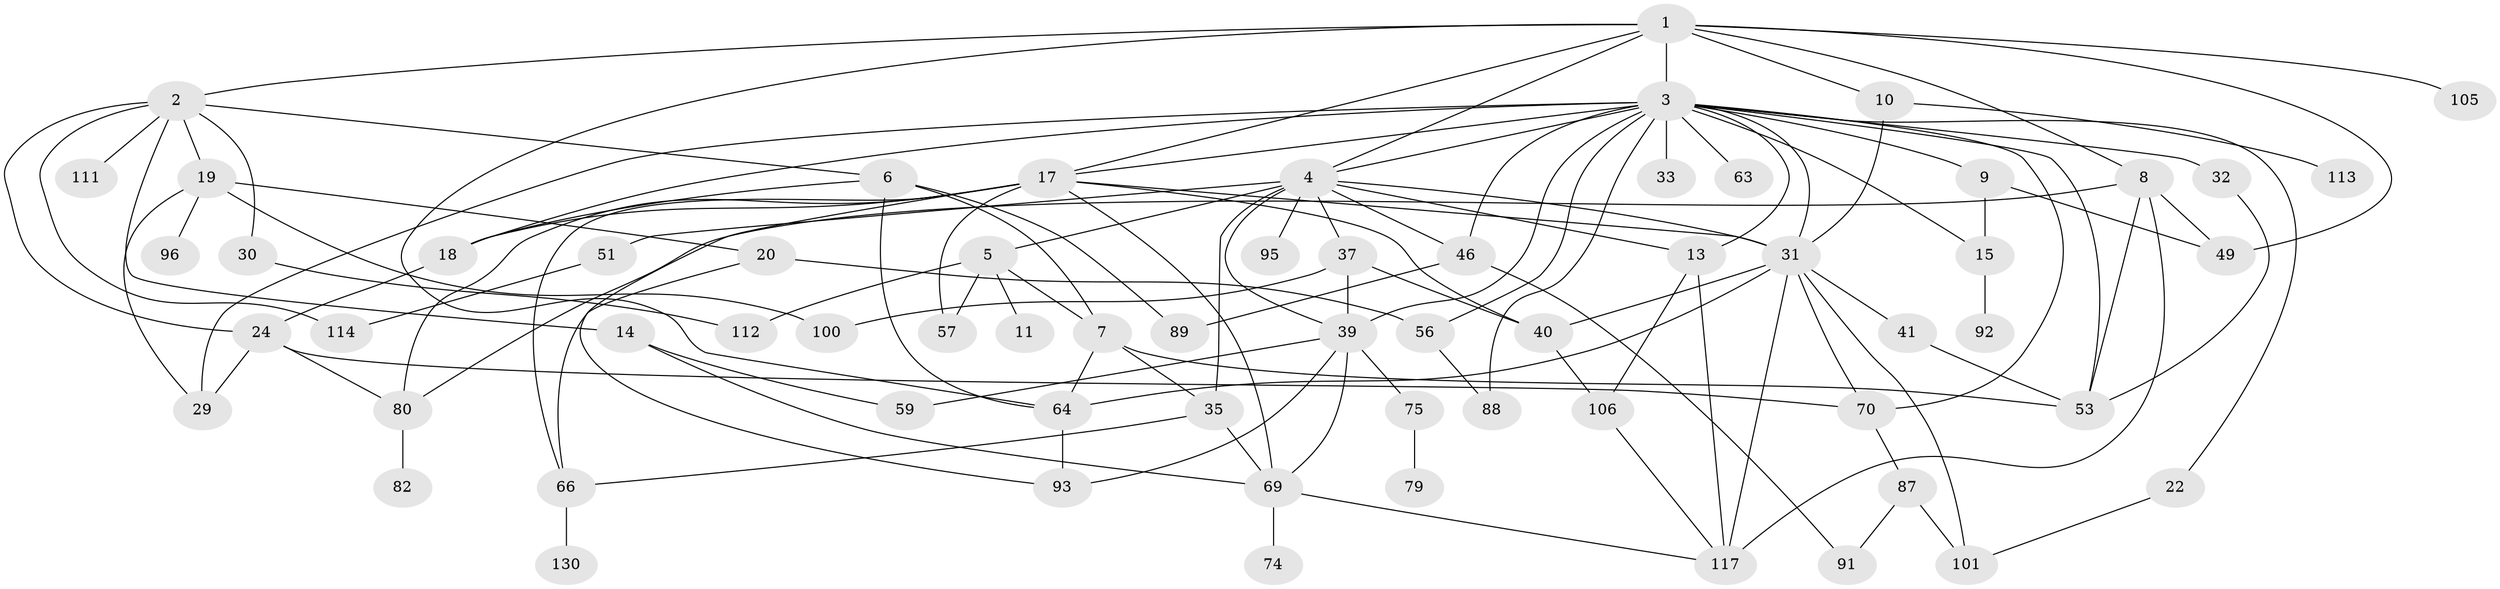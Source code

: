 // original degree distribution, {9: 0.007633587786259542, 8: 0.007633587786259542, 7: 0.022900763358778626, 6: 0.04580152671755725, 5: 0.06870229007633588, 4: 0.12213740458015267, 3: 0.2595419847328244, 1: 0.17557251908396945, 2: 0.2900763358778626}
// Generated by graph-tools (version 1.1) at 2025/17/03/04/25 18:17:03]
// undirected, 65 vertices, 119 edges
graph export_dot {
graph [start="1"]
  node [color=gray90,style=filled];
  1;
  2 [super="+76"];
  3 [super="+118+16"];
  4 [super="+34+23"];
  5;
  6 [super="+12+65"];
  7 [super="+68"];
  8 [super="+25"];
  9;
  10;
  11;
  13 [super="+42"];
  14;
  15 [super="+26+86"];
  17 [super="+77+50"];
  18 [super="+73+103"];
  19 [super="+83"];
  20;
  22;
  24 [super="+55+27"];
  29 [super="+60"];
  30;
  31 [super="+36+47+121+38"];
  32;
  33;
  35 [super="+102"];
  37 [super="+58"];
  39 [super="+44+84"];
  40 [super="+90+48+67"];
  41;
  46 [super="+128"];
  49;
  51;
  53 [super="+98"];
  56 [super="+108"];
  57;
  59;
  63 [super="+78"];
  64 [super="+109"];
  66 [super="+81"];
  69 [super="+71+85"];
  70;
  74;
  75;
  79;
  80;
  82;
  87 [super="+97"];
  88;
  89 [super="+119"];
  91;
  92;
  93 [super="+110"];
  95 [super="+122"];
  96;
  100 [super="+126"];
  101;
  105;
  106;
  111;
  112;
  113;
  114 [super="+131"];
  117 [super="+124"];
  130;
  1 -- 2;
  1 -- 3;
  1 -- 4;
  1 -- 8;
  1 -- 10;
  1 -- 17;
  1 -- 105;
  1 -- 49;
  1 -- 64;
  2 -- 6;
  2 -- 14;
  2 -- 19;
  2 -- 24;
  2 -- 30;
  2 -- 111;
  2 -- 114;
  3 -- 9;
  3 -- 13;
  3 -- 33 [weight=2];
  3 -- 29;
  3 -- 17;
  3 -- 32;
  3 -- 4;
  3 -- 70;
  3 -- 39 [weight=2];
  3 -- 46;
  3 -- 15;
  3 -- 18;
  3 -- 53;
  3 -- 22;
  3 -- 56;
  3 -- 88;
  3 -- 63;
  3 -- 31;
  4 -- 5;
  4 -- 35 [weight=2];
  4 -- 37;
  4 -- 39;
  4 -- 51;
  4 -- 95;
  4 -- 13;
  4 -- 46;
  4 -- 31;
  5 -- 7;
  5 -- 11;
  5 -- 57;
  5 -- 112;
  6 -- 89;
  6 -- 7;
  6 -- 18;
  6 -- 64;
  7 -- 64;
  7 -- 35;
  7 -- 53;
  8 -- 53;
  8 -- 117;
  8 -- 49;
  8 -- 80;
  9 -- 15;
  9 -- 49;
  10 -- 113;
  10 -- 31;
  13 -- 106;
  13 -- 117;
  14 -- 69;
  14 -- 59;
  15 -- 92 [weight=2];
  17 -- 40 [weight=2];
  17 -- 57;
  17 -- 80;
  17 -- 18 [weight=2];
  17 -- 66;
  17 -- 69;
  17 -- 93;
  17 -- 31;
  18 -- 24 [weight=2];
  19 -- 20;
  19 -- 96;
  19 -- 100;
  19 -- 29;
  20 -- 56;
  20 -- 66;
  22 -- 101;
  24 -- 70;
  24 -- 80;
  24 -- 29;
  30 -- 112;
  31 -- 64;
  31 -- 101;
  31 -- 117;
  31 -- 70;
  31 -- 41;
  31 -- 40;
  32 -- 53;
  35 -- 66;
  35 -- 69;
  37 -- 100;
  37 -- 39;
  37 -- 40;
  39 -- 75;
  39 -- 93;
  39 -- 59;
  39 -- 69;
  40 -- 106;
  41 -- 53;
  46 -- 91;
  46 -- 89;
  51 -- 114;
  56 -- 88;
  64 -- 93;
  66 -- 130;
  69 -- 117;
  69 -- 74;
  70 -- 87;
  75 -- 79;
  80 -- 82;
  87 -- 91;
  87 -- 101;
  106 -- 117;
}
